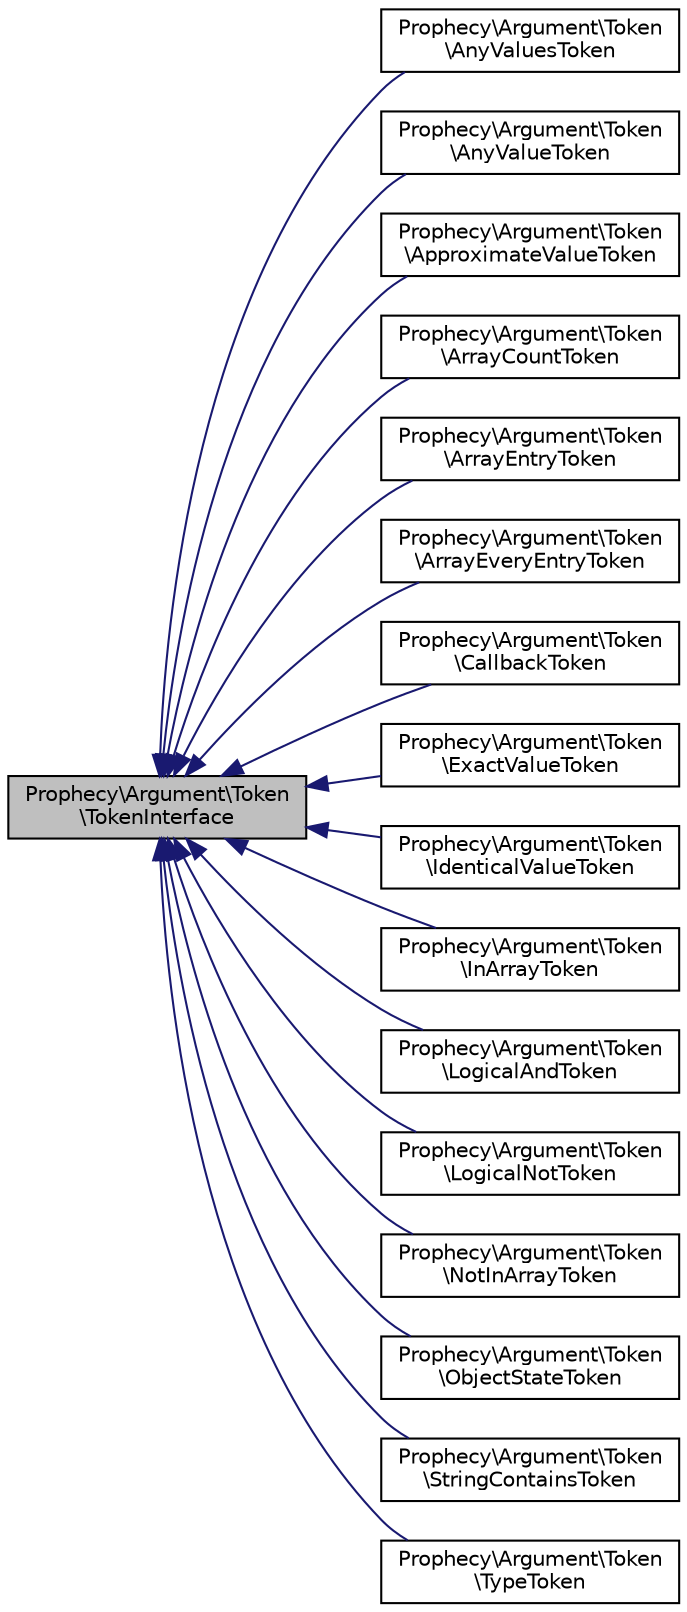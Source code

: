 digraph "Prophecy\Argument\Token\TokenInterface"
{
  edge [fontname="Helvetica",fontsize="10",labelfontname="Helvetica",labelfontsize="10"];
  node [fontname="Helvetica",fontsize="10",shape=record];
  rankdir="LR";
  Node0 [label="Prophecy\\Argument\\Token\l\\TokenInterface",height=0.2,width=0.4,color="black", fillcolor="grey75", style="filled", fontcolor="black"];
  Node0 -> Node1 [dir="back",color="midnightblue",fontsize="10",style="solid",fontname="Helvetica"];
  Node1 [label="Prophecy\\Argument\\Token\l\\AnyValuesToken",height=0.2,width=0.4,color="black", fillcolor="white", style="filled",URL="$classProphecy_1_1Argument_1_1Token_1_1AnyValuesToken.html"];
  Node0 -> Node2 [dir="back",color="midnightblue",fontsize="10",style="solid",fontname="Helvetica"];
  Node2 [label="Prophecy\\Argument\\Token\l\\AnyValueToken",height=0.2,width=0.4,color="black", fillcolor="white", style="filled",URL="$classProphecy_1_1Argument_1_1Token_1_1AnyValueToken.html"];
  Node0 -> Node3 [dir="back",color="midnightblue",fontsize="10",style="solid",fontname="Helvetica"];
  Node3 [label="Prophecy\\Argument\\Token\l\\ApproximateValueToken",height=0.2,width=0.4,color="black", fillcolor="white", style="filled",URL="$classProphecy_1_1Argument_1_1Token_1_1ApproximateValueToken.html"];
  Node0 -> Node4 [dir="back",color="midnightblue",fontsize="10",style="solid",fontname="Helvetica"];
  Node4 [label="Prophecy\\Argument\\Token\l\\ArrayCountToken",height=0.2,width=0.4,color="black", fillcolor="white", style="filled",URL="$classProphecy_1_1Argument_1_1Token_1_1ArrayCountToken.html"];
  Node0 -> Node5 [dir="back",color="midnightblue",fontsize="10",style="solid",fontname="Helvetica"];
  Node5 [label="Prophecy\\Argument\\Token\l\\ArrayEntryToken",height=0.2,width=0.4,color="black", fillcolor="white", style="filled",URL="$classProphecy_1_1Argument_1_1Token_1_1ArrayEntryToken.html"];
  Node0 -> Node6 [dir="back",color="midnightblue",fontsize="10",style="solid",fontname="Helvetica"];
  Node6 [label="Prophecy\\Argument\\Token\l\\ArrayEveryEntryToken",height=0.2,width=0.4,color="black", fillcolor="white", style="filled",URL="$classProphecy_1_1Argument_1_1Token_1_1ArrayEveryEntryToken.html"];
  Node0 -> Node7 [dir="back",color="midnightblue",fontsize="10",style="solid",fontname="Helvetica"];
  Node7 [label="Prophecy\\Argument\\Token\l\\CallbackToken",height=0.2,width=0.4,color="black", fillcolor="white", style="filled",URL="$classProphecy_1_1Argument_1_1Token_1_1CallbackToken.html"];
  Node0 -> Node8 [dir="back",color="midnightblue",fontsize="10",style="solid",fontname="Helvetica"];
  Node8 [label="Prophecy\\Argument\\Token\l\\ExactValueToken",height=0.2,width=0.4,color="black", fillcolor="white", style="filled",URL="$classProphecy_1_1Argument_1_1Token_1_1ExactValueToken.html"];
  Node0 -> Node9 [dir="back",color="midnightblue",fontsize="10",style="solid",fontname="Helvetica"];
  Node9 [label="Prophecy\\Argument\\Token\l\\IdenticalValueToken",height=0.2,width=0.4,color="black", fillcolor="white", style="filled",URL="$classProphecy_1_1Argument_1_1Token_1_1IdenticalValueToken.html"];
  Node0 -> Node10 [dir="back",color="midnightblue",fontsize="10",style="solid",fontname="Helvetica"];
  Node10 [label="Prophecy\\Argument\\Token\l\\InArrayToken",height=0.2,width=0.4,color="black", fillcolor="white", style="filled",URL="$classProphecy_1_1Argument_1_1Token_1_1InArrayToken.html"];
  Node0 -> Node11 [dir="back",color="midnightblue",fontsize="10",style="solid",fontname="Helvetica"];
  Node11 [label="Prophecy\\Argument\\Token\l\\LogicalAndToken",height=0.2,width=0.4,color="black", fillcolor="white", style="filled",URL="$classProphecy_1_1Argument_1_1Token_1_1LogicalAndToken.html"];
  Node0 -> Node12 [dir="back",color="midnightblue",fontsize="10",style="solid",fontname="Helvetica"];
  Node12 [label="Prophecy\\Argument\\Token\l\\LogicalNotToken",height=0.2,width=0.4,color="black", fillcolor="white", style="filled",URL="$classProphecy_1_1Argument_1_1Token_1_1LogicalNotToken.html"];
  Node0 -> Node13 [dir="back",color="midnightblue",fontsize="10",style="solid",fontname="Helvetica"];
  Node13 [label="Prophecy\\Argument\\Token\l\\NotInArrayToken",height=0.2,width=0.4,color="black", fillcolor="white", style="filled",URL="$classProphecy_1_1Argument_1_1Token_1_1NotInArrayToken.html"];
  Node0 -> Node14 [dir="back",color="midnightblue",fontsize="10",style="solid",fontname="Helvetica"];
  Node14 [label="Prophecy\\Argument\\Token\l\\ObjectStateToken",height=0.2,width=0.4,color="black", fillcolor="white", style="filled",URL="$classProphecy_1_1Argument_1_1Token_1_1ObjectStateToken.html"];
  Node0 -> Node15 [dir="back",color="midnightblue",fontsize="10",style="solid",fontname="Helvetica"];
  Node15 [label="Prophecy\\Argument\\Token\l\\StringContainsToken",height=0.2,width=0.4,color="black", fillcolor="white", style="filled",URL="$classProphecy_1_1Argument_1_1Token_1_1StringContainsToken.html"];
  Node0 -> Node16 [dir="back",color="midnightblue",fontsize="10",style="solid",fontname="Helvetica"];
  Node16 [label="Prophecy\\Argument\\Token\l\\TypeToken",height=0.2,width=0.4,color="black", fillcolor="white", style="filled",URL="$classProphecy_1_1Argument_1_1Token_1_1TypeToken.html"];
}
